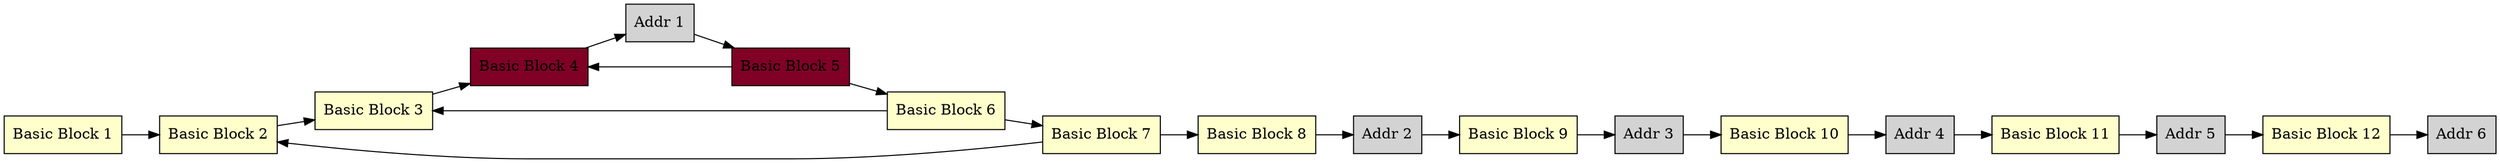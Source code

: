 digraph "MAIN__"{
	rankdir=LR;
	node[shape=box,colorscheme=ylorrd9, style=filled];

	"Basic Block 1" [fillcolor=1];
	"Basic Block 2" [fillcolor=1];
	"Basic Block 3" [fillcolor=1];
	"Basic Block 4" [fillcolor=9];
	"Basic Block 5" [fillcolor=9];
	"Basic Block 6" [fillcolor=1];
	"Basic Block 7" [fillcolor=1];
	"Basic Block 8" [fillcolor=1];
	"Basic Block 9" [fillcolor=1];
	"Basic Block 10" [fillcolor=1];
	"Basic Block 11" [fillcolor=1];
	"Basic Block 12" [fillcolor=1];
	"Addr 1";
	"Addr 2";
	"Addr 3";
	"Addr 4";
	"Addr 5";
	"Addr 6";

	"Basic Block 1"->"Basic Block 2";
	"Basic Block 2"->"Basic Block 3";
	"Basic Block 3"->"Basic Block 4";
	"Basic Block 4"->"Addr 1";
	"Addr 1"->"Basic Block 5";
	"Basic Block 5"->"Basic Block 4";
	"Basic Block 5"->"Basic Block 6";
	"Basic Block 6"->"Basic Block 3";
	"Basic Block 6"->"Basic Block 7";
	"Basic Block 7"->"Basic Block 2";
	"Basic Block 7"->"Basic Block 8";
	"Basic Block 8"->"Addr 2";
	"Addr 2"->"Basic Block 9";
	"Basic Block 9"->"Addr 3";
	"Addr 3"->"Basic Block 10";
	"Basic Block 10"->"Addr 4";
	"Addr 4"->"Basic Block 11";
	"Basic Block 11"->"Addr 5";
	"Addr 5"->"Basic Block 12";
	"Basic Block 12"->"Addr 6";
}
